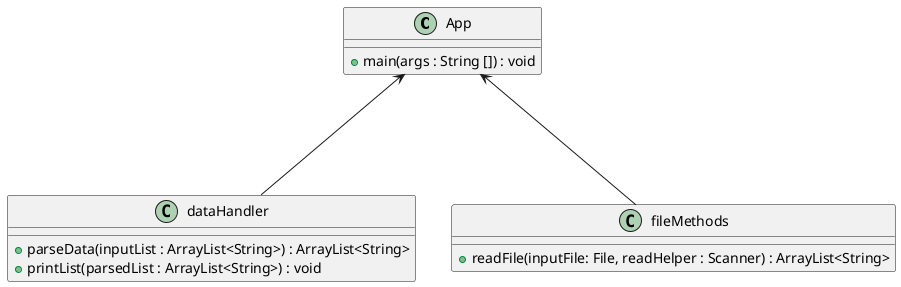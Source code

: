 @startuml
'https://plantuml.com/class-diagram

class App
class dataHandler
class fileMethods

App <--- dataHandler
App <--- fileMethods

class App{
+main(args : String []) : void
}

class dataHandler{
+parseData(inputList : ArrayList<String>) : ArrayList<String>
+ printList(parsedList : ArrayList<String>) : void
}

class fileMethods{
+readFile(inputFile: File, readHelper : Scanner) : ArrayList<String>
}
@enduml